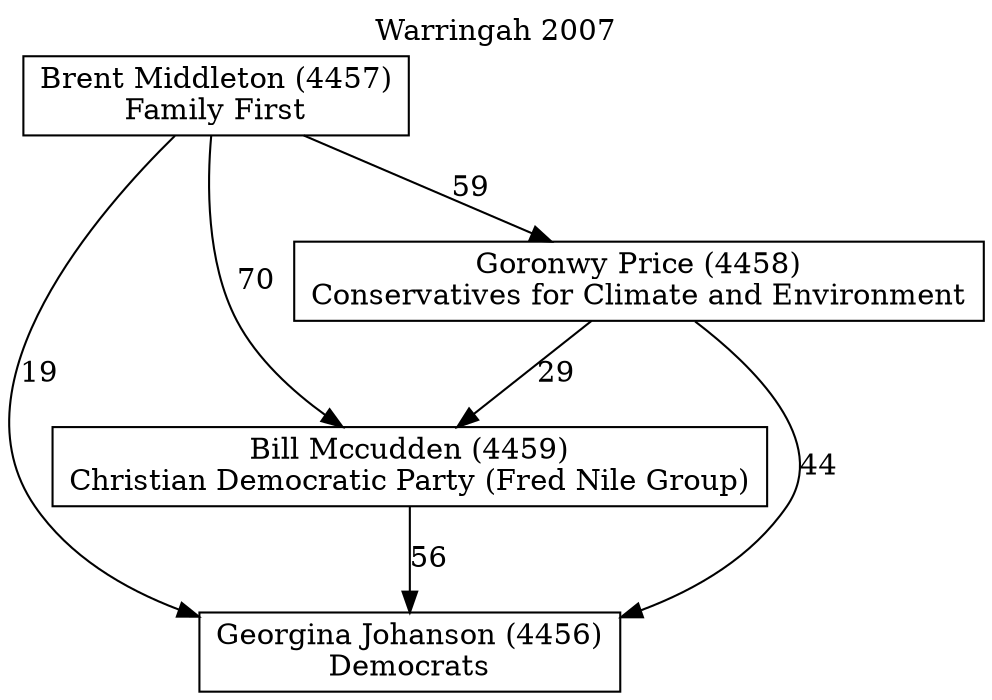 // House preference flow
digraph "Georgina Johanson (4456)_Warringah_2007" {
	graph [label="Warringah 2007" labelloc=t mclimit=10]
	node [shape=box]
	"Georgina Johanson (4456)" [label="Georgina Johanson (4456)
Democrats"]
	"Bill Mccudden (4459)" [label="Bill Mccudden (4459)
Christian Democratic Party (Fred Nile Group)"]
	"Goronwy Price (4458)" [label="Goronwy Price (4458)
Conservatives for Climate and Environment"]
	"Brent Middleton (4457)" [label="Brent Middleton (4457)
Family First"]
	"Bill Mccudden (4459)" -> "Georgina Johanson (4456)" [label=56]
	"Goronwy Price (4458)" -> "Bill Mccudden (4459)" [label=29]
	"Brent Middleton (4457)" -> "Goronwy Price (4458)" [label=59]
	"Goronwy Price (4458)" -> "Georgina Johanson (4456)" [label=44]
	"Brent Middleton (4457)" -> "Georgina Johanson (4456)" [label=19]
	"Brent Middleton (4457)" -> "Bill Mccudden (4459)" [label=70]
}
